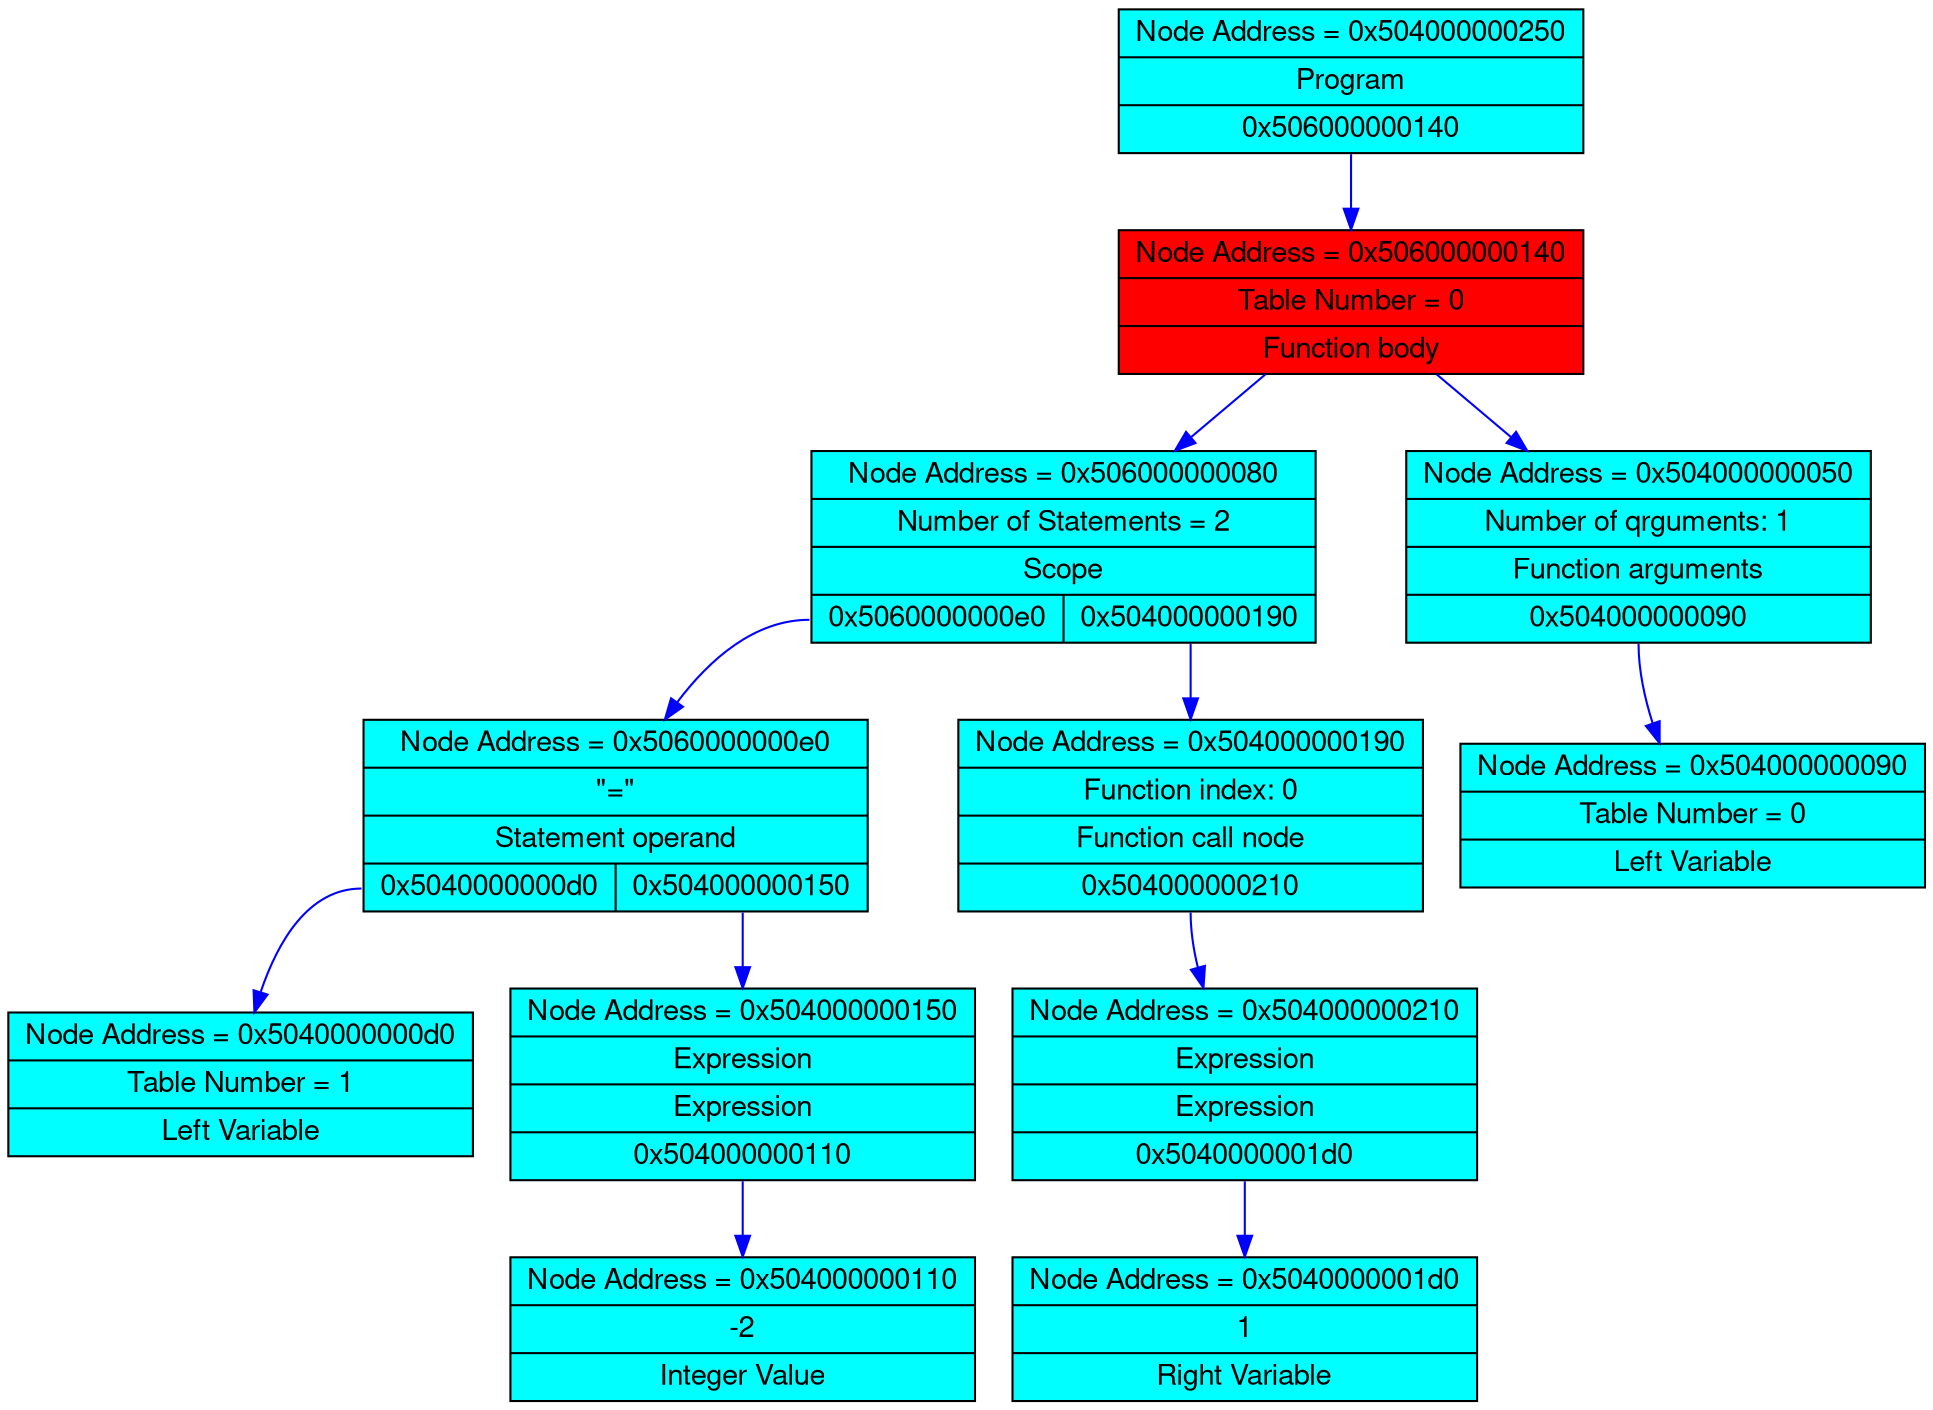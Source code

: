 digraph g {
fontname="Helvetica,Arial,sans-serif"node [fontname="Helvetica,Arial,sans-serif", color = "green"]
graph [
rankdir = "TB"
];
node [
fontisze = "16"
shape = "ellipse"
style = filled
];

"node0" [
rank = 0
"label" = "{<adr> Node Address =  0x504000000250|<value> Program|{<d0>0x506000000140}}"
color="black"
fillcolor="cyan"
shape = "record"];node0: <d0> -> node1[color = "blue"];

"node1" [
rank = 1
"label" = "{<adr> Node Address =  0x506000000140|<value> Table Number = 0|Function body}"
color="black"
fillcolor="red"
shape = "record"];node1: <d0> -> node2[color = "blue"];

"node2" [
rank = 2
"label" = "{<adr> Node Address =  0x506000000080|<value> Number of Statements = 2|Scope|{<d0>0x5060000000e0 |<d1>0x504000000190}}"
color="black"
fillcolor="cyan"
shape = "record"];node2: <d0> -> node3[color = "blue"];

"node3" [
rank = 3
"label" = "{<adr> Node Address =  0x5060000000e0|<value> \"=\"|Statement operand|{<d0>0x5040000000d0 |<d1>0x504000000150}}"
color="black"
fillcolor="cyan"
shape = "record"];node3: <d0> -> node4[color = "blue"];

"node4" [
rank = 4
"label" = "{<adr> Node Address =  0x5040000000d0|<value> Table Number = 1|Left Variable}"
color="black"
fillcolor="cyan"
shape = "record"];node3: <d1> -> node5[color = "blue"];

"node5" [
rank = 5
"label" = "{<adr> Node Address =  0x504000000150|<value> Expression|Expression|{<d0>0x504000000110}}"
color="black"
fillcolor="cyan"
shape = "record"];node5: <d0> -> node6[color = "blue"];

"node6" [
rank = 6
"label" = "{<adr> Node Address =  0x504000000110|<value> -2|Integer Value}"
color="black"
fillcolor="cyan"
shape = "record"];node2: <d1> -> node7[color = "blue"];

"node7" [
rank = 4
"label" = "{<adr> Node Address =  0x504000000190|<value> Function index: 0|Function call node|{<d0>0x504000000210}}"
color="black"
fillcolor="cyan"
shape = "record"];node7: <d0> -> node8[color = "blue"];

"node8" [
rank = 5
"label" = "{<adr> Node Address =  0x504000000210|<value> Expression|Expression|{<d0>0x5040000001d0}}"
color="black"
fillcolor="cyan"
shape = "record"];node8: <d0> -> node9[color = "blue"];

"node9" [
rank = 6
"label" = "{<adr> Node Address =  0x5040000001d0|<value> 1|Right Variable}"
color="black"
fillcolor="cyan"
shape = "record"];node1: <d1> -> node10[color = "blue"];

"node10" [
rank = 3
"label" = "{<adr> Node Address =  0x504000000050|<value> Number of qrguments: 1|Function arguments|{<d0>0x504000000090}}"
color="black"
fillcolor="cyan"
shape = "record"];node10: <d0> -> node11[color = "blue"];

"node11" [
rank = 4
"label" = "{<adr> Node Address =  0x504000000090|<value> Table Number = 0|Left Variable}"
color="black"
fillcolor="cyan"
shape = "record"];}